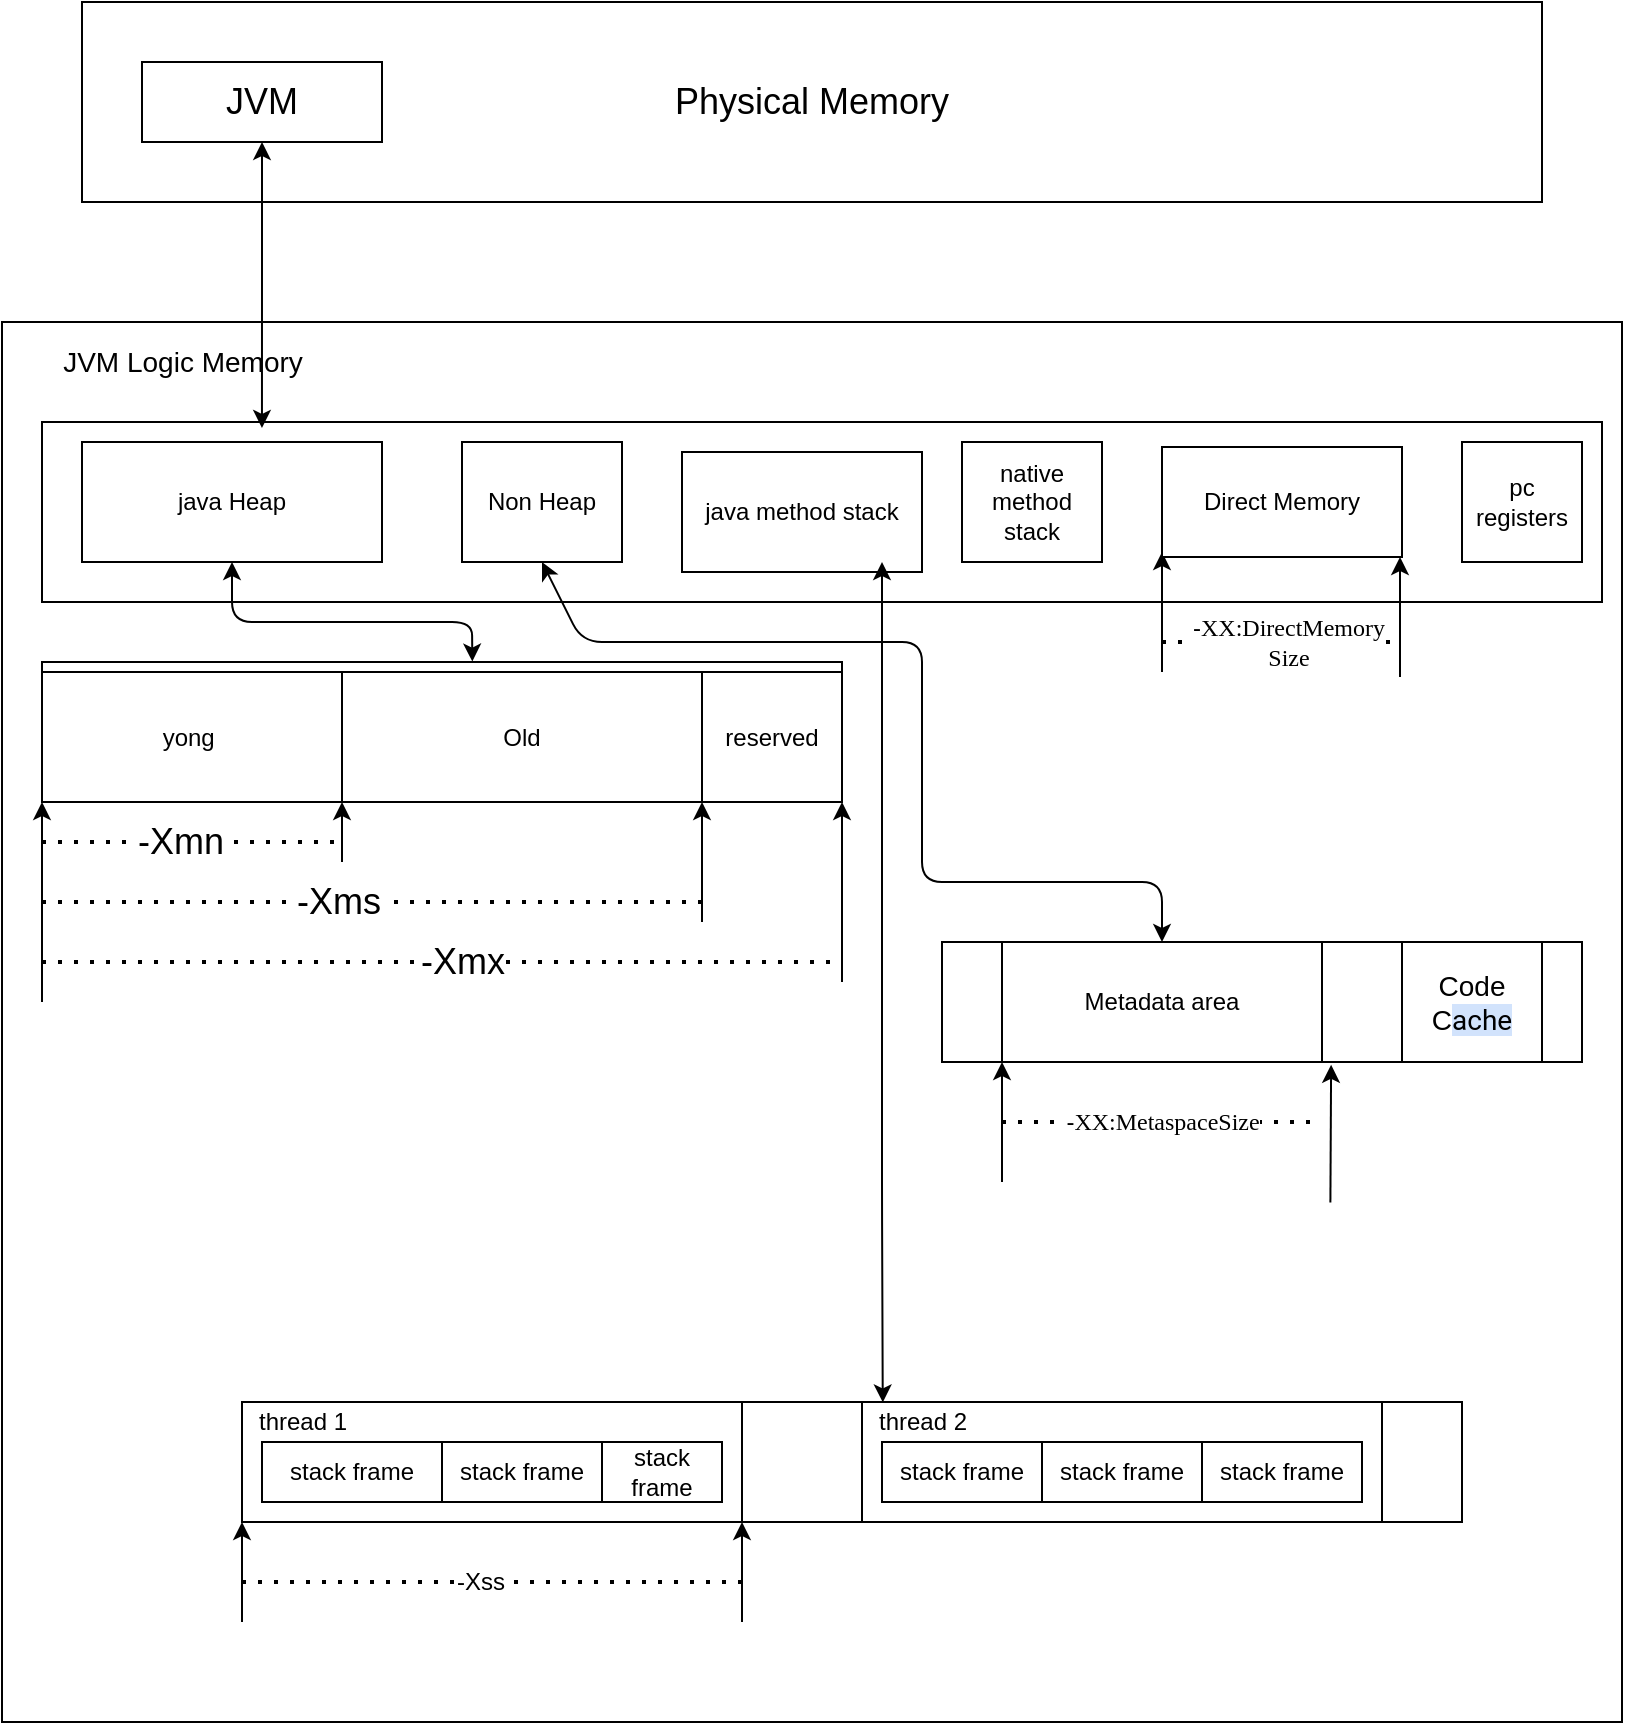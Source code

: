<mxfile version="14.2.2" type="github">
  <diagram id="HMHWYEoRDYEV77XnEjbr" name="Page-1">
    <mxGraphModel dx="1278" dy="491" grid="1" gridSize="10" guides="1" tooltips="1" connect="1" arrows="1" fold="1" page="1" pageScale="1" pageWidth="850" pageHeight="1100" math="0" shadow="0">
      <root>
        <mxCell id="0" />
        <mxCell id="1" parent="0" />
        <mxCell id="Bd0iO2E9fn0XYFr_jrLQ-27" value="" style="rounded=0;whiteSpace=wrap;html=1;" parent="1" vertex="1">
          <mxGeometry x="30" y="300" width="300" height="120" as="geometry" />
        </mxCell>
        <mxCell id="Bd0iO2E9fn0XYFr_jrLQ-26" value="" style="rounded=0;whiteSpace=wrap;html=1;" parent="1" vertex="1">
          <mxGeometry x="30" y="310" width="310" height="120" as="geometry" />
        </mxCell>
        <mxCell id="Bd0iO2E9fn0XYFr_jrLQ-1" value="" style="rounded=0;whiteSpace=wrap;html=1;" parent="1" vertex="1">
          <mxGeometry x="20" y="190" width="810" height="700" as="geometry" />
        </mxCell>
        <mxCell id="Bd0iO2E9fn0XYFr_jrLQ-40" value="" style="rounded=0;whiteSpace=wrap;html=1;" parent="1" vertex="1">
          <mxGeometry x="40" y="240" width="780" height="90" as="geometry" />
        </mxCell>
        <mxCell id="Bd0iO2E9fn0XYFr_jrLQ-41" value="java Heap" style="rounded=0;whiteSpace=wrap;html=1;" parent="1" vertex="1">
          <mxGeometry x="60" y="250" width="150" height="60" as="geometry" />
        </mxCell>
        <mxCell id="Bd0iO2E9fn0XYFr_jrLQ-42" value="Non Heap" style="rounded=0;whiteSpace=wrap;html=1;" parent="1" vertex="1">
          <mxGeometry x="250" y="250" width="80" height="60" as="geometry" />
        </mxCell>
        <mxCell id="Bd0iO2E9fn0XYFr_jrLQ-43" value="java method stack" style="rounded=0;whiteSpace=wrap;html=1;" parent="1" vertex="1">
          <mxGeometry x="360" y="255" width="120" height="60" as="geometry" />
        </mxCell>
        <mxCell id="Bd0iO2E9fn0XYFr_jrLQ-44" value="native method stack" style="rounded=0;whiteSpace=wrap;html=1;" parent="1" vertex="1">
          <mxGeometry x="500" y="250" width="70" height="60" as="geometry" />
        </mxCell>
        <mxCell id="Bd0iO2E9fn0XYFr_jrLQ-45" value="pc registers" style="rounded=0;whiteSpace=wrap;html=1;" parent="1" vertex="1">
          <mxGeometry x="750" y="250" width="60" height="60" as="geometry" />
        </mxCell>
        <mxCell id="Bd0iO2E9fn0XYFr_jrLQ-46" value="" style="rounded=0;whiteSpace=wrap;html=1;" parent="1" vertex="1">
          <mxGeometry x="40" y="360" width="400" height="70" as="geometry" />
        </mxCell>
        <mxCell id="Bd0iO2E9fn0XYFr_jrLQ-49" value="yong&amp;nbsp;" style="rounded=0;whiteSpace=wrap;html=1;" parent="1" vertex="1">
          <mxGeometry x="40" y="365" width="150" height="65" as="geometry" />
        </mxCell>
        <mxCell id="Bd0iO2E9fn0XYFr_jrLQ-50" value="Old" style="rounded=0;whiteSpace=wrap;html=1;" parent="1" vertex="1">
          <mxGeometry x="190" y="365" width="180" height="65" as="geometry" />
        </mxCell>
        <mxCell id="Bd0iO2E9fn0XYFr_jrLQ-56" value="" style="endArrow=none;dashed=1;html=1;dashPattern=1 3;strokeWidth=2;" parent="1" edge="1">
          <mxGeometry width="50" height="50" relative="1" as="geometry">
            <mxPoint x="40" y="510" as="sourcePoint" />
            <mxPoint x="440" y="510" as="targetPoint" />
          </mxGeometry>
        </mxCell>
        <mxCell id="Bd0iO2E9fn0XYFr_jrLQ-61" value="&lt;font style=&quot;font-size: 18px&quot;&gt;-Xmx&lt;/font&gt;" style="edgeLabel;html=1;align=center;verticalAlign=middle;resizable=0;points=[];" parent="Bd0iO2E9fn0XYFr_jrLQ-56" vertex="1" connectable="0">
          <mxGeometry x="-0.143" y="-1" relative="1" as="geometry">
            <mxPoint x="38.67" y="-1" as="offset" />
          </mxGeometry>
        </mxCell>
        <mxCell id="Bd0iO2E9fn0XYFr_jrLQ-57" value="" style="endArrow=none;dashed=1;html=1;dashPattern=1 3;strokeWidth=2;" parent="1" edge="1">
          <mxGeometry width="50" height="50" relative="1" as="geometry">
            <mxPoint x="40" y="480" as="sourcePoint" />
            <mxPoint x="370" y="480" as="targetPoint" />
          </mxGeometry>
        </mxCell>
        <mxCell id="Bd0iO2E9fn0XYFr_jrLQ-59" value="&lt;font style=&quot;font-size: 18px&quot;&gt;-Xms&lt;/font&gt;" style="edgeLabel;html=1;align=center;verticalAlign=middle;resizable=0;points=[];" parent="Bd0iO2E9fn0XYFr_jrLQ-57" vertex="1" connectable="0">
          <mxGeometry x="-0.103" y="-3" relative="1" as="geometry">
            <mxPoint y="-3" as="offset" />
          </mxGeometry>
        </mxCell>
        <mxCell id="Bd0iO2E9fn0XYFr_jrLQ-63" value="" style="endArrow=none;dashed=1;html=1;dashPattern=1 3;strokeWidth=2;" parent="1" edge="1">
          <mxGeometry width="50" height="50" relative="1" as="geometry">
            <mxPoint x="40" y="450" as="sourcePoint" />
            <mxPoint x="190" y="450" as="targetPoint" />
          </mxGeometry>
        </mxCell>
        <mxCell id="Bd0iO2E9fn0XYFr_jrLQ-64" value="&lt;font style=&quot;font-size: 18px&quot;&gt;-Xmn&lt;/font&gt;" style="edgeLabel;html=1;align=center;verticalAlign=middle;resizable=0;points=[];" parent="Bd0iO2E9fn0XYFr_jrLQ-63" vertex="1" connectable="0">
          <mxGeometry x="-0.103" y="-3" relative="1" as="geometry">
            <mxPoint x="1" y="-3" as="offset" />
          </mxGeometry>
        </mxCell>
        <mxCell id="Bd0iO2E9fn0XYFr_jrLQ-65" value="" style="endArrow=classic;html=1;entryX=0;entryY=1;entryDx=0;entryDy=0;" parent="1" target="Bd0iO2E9fn0XYFr_jrLQ-46" edge="1">
          <mxGeometry width="50" height="50" relative="1" as="geometry">
            <mxPoint x="40" y="530" as="sourcePoint" />
            <mxPoint x="100" y="525" as="targetPoint" />
          </mxGeometry>
        </mxCell>
        <mxCell id="Bd0iO2E9fn0XYFr_jrLQ-66" value="" style="endArrow=classic;html=1;" parent="1" edge="1">
          <mxGeometry width="50" height="50" relative="1" as="geometry">
            <mxPoint x="440" y="520" as="sourcePoint" />
            <mxPoint x="440" y="430" as="targetPoint" />
          </mxGeometry>
        </mxCell>
        <mxCell id="Bd0iO2E9fn0XYFr_jrLQ-67" value="" style="endArrow=classic;html=1;" parent="1" edge="1">
          <mxGeometry width="50" height="50" relative="1" as="geometry">
            <mxPoint x="370" y="490" as="sourcePoint" />
            <mxPoint x="370" y="430" as="targetPoint" />
          </mxGeometry>
        </mxCell>
        <mxCell id="Bd0iO2E9fn0XYFr_jrLQ-68" value="" style="endArrow=classic;html=1;entryX=0;entryY=1;entryDx=0;entryDy=0;" parent="1" target="Bd0iO2E9fn0XYFr_jrLQ-50" edge="1">
          <mxGeometry width="50" height="50" relative="1" as="geometry">
            <mxPoint x="190" y="460" as="sourcePoint" />
            <mxPoint x="190" y="420" as="targetPoint" />
          </mxGeometry>
        </mxCell>
        <mxCell id="Bd0iO2E9fn0XYFr_jrLQ-69" value="" style="rounded=0;whiteSpace=wrap;html=1;" parent="1" vertex="1">
          <mxGeometry x="490" y="500" width="320" height="60" as="geometry" />
        </mxCell>
        <mxCell id="Bd0iO2E9fn0XYFr_jrLQ-73" value="" style="endArrow=classic;startArrow=classic;html=1;entryX=0.5;entryY=1;entryDx=0;entryDy=0;exitX=0.5;exitY=0;exitDx=0;exitDy=0;" parent="1" source="Bd0iO2E9fn0XYFr_jrLQ-75" target="Bd0iO2E9fn0XYFr_jrLQ-42" edge="1">
          <mxGeometry width="50" height="50" relative="1" as="geometry">
            <mxPoint x="500" y="570" as="sourcePoint" />
            <mxPoint x="450" y="320" as="targetPoint" />
            <Array as="points">
              <mxPoint x="600" y="470" />
              <mxPoint x="480" y="470" />
              <mxPoint x="480" y="350" />
              <mxPoint x="410" y="350" />
              <mxPoint x="310" y="350" />
            </Array>
          </mxGeometry>
        </mxCell>
        <mxCell id="Bd0iO2E9fn0XYFr_jrLQ-74" value="" style="endArrow=classic;startArrow=classic;html=1;entryX=0.5;entryY=1;entryDx=0;entryDy=0;exitX=0.362;exitY=-0.08;exitDx=0;exitDy=0;exitPerimeter=0;" parent="1" source="Bd0iO2E9fn0XYFr_jrLQ-50" target="Bd0iO2E9fn0XYFr_jrLQ-41" edge="1">
          <mxGeometry width="50" height="50" relative="1" as="geometry">
            <mxPoint x="516.5" y="623" as="sourcePoint" />
            <mxPoint x="270" y="320" as="targetPoint" />
            <Array as="points">
              <mxPoint x="255" y="340" />
              <mxPoint x="190" y="340" />
              <mxPoint x="135" y="340" />
            </Array>
          </mxGeometry>
        </mxCell>
        <mxCell id="Bd0iO2E9fn0XYFr_jrLQ-75" value="Metadata&amp;nbsp;area" style="rounded=0;whiteSpace=wrap;html=1;" parent="1" vertex="1">
          <mxGeometry x="520" y="500" width="160" height="60" as="geometry" />
        </mxCell>
        <mxCell id="Bd0iO2E9fn0XYFr_jrLQ-77" value="" style="endArrow=classic;html=1;entryX=0;entryY=1;entryDx=0;entryDy=0;" parent="1" edge="1">
          <mxGeometry width="50" height="50" relative="1" as="geometry">
            <mxPoint x="520" y="620" as="sourcePoint" />
            <mxPoint x="520" y="560" as="targetPoint" />
          </mxGeometry>
        </mxCell>
        <mxCell id="Bd0iO2E9fn0XYFr_jrLQ-78" value="" style="endArrow=classic;html=1;entryX=0.608;entryY=1.023;entryDx=0;entryDy=0;entryPerimeter=0;exitX=0.82;exitY=0.629;exitDx=0;exitDy=0;exitPerimeter=0;" parent="1" source="Bd0iO2E9fn0XYFr_jrLQ-1" target="Bd0iO2E9fn0XYFr_jrLQ-69" edge="1">
          <mxGeometry width="50" height="50" relative="1" as="geometry">
            <mxPoint x="709" y="620" as="sourcePoint" />
            <mxPoint x="709" y="560" as="targetPoint" />
            <Array as="points" />
          </mxGeometry>
        </mxCell>
        <mxCell id="Bd0iO2E9fn0XYFr_jrLQ-79" value="" style="endArrow=none;dashed=1;html=1;dashPattern=1 3;strokeWidth=2;" parent="1" edge="1">
          <mxGeometry width="50" height="50" relative="1" as="geometry">
            <mxPoint x="520" y="590" as="sourcePoint" />
            <mxPoint x="680" y="590" as="targetPoint" />
          </mxGeometry>
        </mxCell>
        <mxCell id="Bd0iO2E9fn0XYFr_jrLQ-80" value="&lt;font&gt;&lt;font style=&quot;font-size: 12px&quot;&gt;-&lt;span style=&quot;background-color: rgba(0 , 0 , 0 , 0) ; font-family: &amp;#34;microsoft yahei&amp;#34; , &amp;#34;stxihei&amp;#34; ; text-align: left&quot;&gt;XX:MetaspaceSize&lt;/span&gt;&lt;/font&gt;&lt;br&gt;&lt;/font&gt;" style="edgeLabel;html=1;align=center;verticalAlign=middle;resizable=0;points=[];" parent="Bd0iO2E9fn0XYFr_jrLQ-79" vertex="1" connectable="0">
          <mxGeometry x="-0.143" y="-1" relative="1" as="geometry">
            <mxPoint x="11.33" y="-1" as="offset" />
          </mxGeometry>
        </mxCell>
        <mxCell id="Bd0iO2E9fn0XYFr_jrLQ-81" value="" style="rounded=0;whiteSpace=wrap;html=1;" parent="1" vertex="1">
          <mxGeometry x="140" y="730" width="610" height="60" as="geometry" />
        </mxCell>
        <mxCell id="Bd0iO2E9fn0XYFr_jrLQ-82" value="" style="endArrow=classic;startArrow=classic;html=1;exitX=0.173;exitY=0.01;exitDx=0;exitDy=0;exitPerimeter=0;" parent="1" source="Bd0iO2E9fn0XYFr_jrLQ-90" edge="1">
          <mxGeometry width="50" height="50" relative="1" as="geometry">
            <mxPoint x="510" y="580" as="sourcePoint" />
            <mxPoint x="460" y="310" as="targetPoint" />
            <Array as="points">
              <mxPoint x="460" y="630" />
              <mxPoint x="460" y="310" />
            </Array>
          </mxGeometry>
        </mxCell>
        <mxCell id="Bd0iO2E9fn0XYFr_jrLQ-83" value="" style="rounded=0;whiteSpace=wrap;html=1;" parent="1" vertex="1">
          <mxGeometry x="140" y="730" width="250" height="60" as="geometry" />
        </mxCell>
        <mxCell id="Bd0iO2E9fn0XYFr_jrLQ-86" value="reserved" style="rounded=0;whiteSpace=wrap;html=1;" parent="1" vertex="1">
          <mxGeometry x="370" y="365" width="70" height="65" as="geometry" />
        </mxCell>
        <mxCell id="Bd0iO2E9fn0XYFr_jrLQ-88" value="" style="rounded=0;whiteSpace=wrap;html=1;" parent="1" vertex="1">
          <mxGeometry x="450" y="730" width="260" height="60" as="geometry" />
        </mxCell>
        <mxCell id="Bd0iO2E9fn0XYFr_jrLQ-89" value="&lt;font style=&quot;font-size: 12px&quot;&gt;thread 1&lt;br&gt;&lt;/font&gt;" style="text;html=1;resizable=0;autosize=1;align=center;verticalAlign=middle;points=[];fillColor=none;strokeColor=none;rounded=0;" parent="1" vertex="1">
          <mxGeometry x="140" y="730" width="60" height="20" as="geometry" />
        </mxCell>
        <mxCell id="Bd0iO2E9fn0XYFr_jrLQ-90" value="&lt;font style=&quot;font-size: 12px&quot;&gt;thread 2&lt;br&gt;&lt;/font&gt;" style="text;html=1;resizable=0;autosize=1;align=center;verticalAlign=middle;points=[];fillColor=none;strokeColor=none;rounded=0;" parent="1" vertex="1">
          <mxGeometry x="450" y="730" width="60" height="20" as="geometry" />
        </mxCell>
        <mxCell id="Bd0iO2E9fn0XYFr_jrLQ-91" value="stack frame" style="rounded=0;whiteSpace=wrap;html=1;" parent="1" vertex="1">
          <mxGeometry x="150" y="750" width="90" height="30" as="geometry" />
        </mxCell>
        <mxCell id="Bd0iO2E9fn0XYFr_jrLQ-92" value="stack frame" style="rounded=0;whiteSpace=wrap;html=1;" parent="1" vertex="1">
          <mxGeometry x="240" y="750" width="80" height="30" as="geometry" />
        </mxCell>
        <mxCell id="Bd0iO2E9fn0XYFr_jrLQ-93" value="stack frame" style="rounded=0;whiteSpace=wrap;html=1;" parent="1" vertex="1">
          <mxGeometry x="320" y="750" width="60" height="30" as="geometry" />
        </mxCell>
        <mxCell id="Bd0iO2E9fn0XYFr_jrLQ-94" value="stack frame" style="rounded=0;whiteSpace=wrap;html=1;" parent="1" vertex="1">
          <mxGeometry x="460" y="750" width="80" height="30" as="geometry" />
        </mxCell>
        <mxCell id="Bd0iO2E9fn0XYFr_jrLQ-95" value="stack frame" style="rounded=0;whiteSpace=wrap;html=1;" parent="1" vertex="1">
          <mxGeometry x="540" y="750" width="80" height="30" as="geometry" />
        </mxCell>
        <mxCell id="Bd0iO2E9fn0XYFr_jrLQ-97" value="stack frame" style="rounded=0;whiteSpace=wrap;html=1;" parent="1" vertex="1">
          <mxGeometry x="620" y="750" width="80" height="30" as="geometry" />
        </mxCell>
        <mxCell id="Bd0iO2E9fn0XYFr_jrLQ-98" value="" style="endArrow=classic;html=1;entryX=0;entryY=1;entryDx=0;entryDy=0;" parent="1" edge="1">
          <mxGeometry width="50" height="50" relative="1" as="geometry">
            <mxPoint x="140" y="840" as="sourcePoint" />
            <mxPoint x="140" y="790" as="targetPoint" />
          </mxGeometry>
        </mxCell>
        <mxCell id="Bd0iO2E9fn0XYFr_jrLQ-99" value="" style="endArrow=classic;html=1;entryX=0;entryY=1;entryDx=0;entryDy=0;" parent="1" edge="1">
          <mxGeometry width="50" height="50" relative="1" as="geometry">
            <mxPoint x="390" y="840" as="sourcePoint" />
            <mxPoint x="390" y="790" as="targetPoint" />
          </mxGeometry>
        </mxCell>
        <mxCell id="Bd0iO2E9fn0XYFr_jrLQ-100" value="" style="endArrow=none;dashed=1;html=1;dashPattern=1 3;strokeWidth=2;" parent="1" edge="1">
          <mxGeometry width="50" height="50" relative="1" as="geometry">
            <mxPoint x="140" y="820" as="sourcePoint" />
            <mxPoint x="390" y="820" as="targetPoint" />
          </mxGeometry>
        </mxCell>
        <mxCell id="Bd0iO2E9fn0XYFr_jrLQ-101" value="&lt;font&gt;&lt;span style=&quot;font-size: 12px&quot;&gt;-Xss&lt;/span&gt;&lt;br&gt;&lt;/font&gt;" style="edgeLabel;html=1;align=center;verticalAlign=middle;resizable=0;points=[];" parent="Bd0iO2E9fn0XYFr_jrLQ-100" vertex="1" connectable="0">
          <mxGeometry x="-0.143" y="-1" relative="1" as="geometry">
            <mxPoint x="11.33" y="-1" as="offset" />
          </mxGeometry>
        </mxCell>
        <mxCell id="qc9pPUHVI17w367efSkC-4" value="" style="endArrow=none;dashed=1;html=1;dashPattern=1 3;strokeWidth=2;" parent="1" edge="1">
          <mxGeometry width="50" height="50" relative="1" as="geometry">
            <mxPoint x="600" y="350" as="sourcePoint" />
            <mxPoint x="720" y="350" as="targetPoint" />
          </mxGeometry>
        </mxCell>
        <mxCell id="qc9pPUHVI17w367efSkC-5" value="&lt;font&gt;&lt;font style=&quot;font-size: 12px&quot;&gt;-&lt;span style=&quot;background-color: rgba(0 , 0 , 0 , 0) ; font-family: &amp;#34;microsoft yahei&amp;#34; , &amp;#34;stxihei&amp;#34; ; text-align: left&quot;&gt;XX:DirectMemory&lt;br&gt;Size&lt;/span&gt;&lt;/font&gt;&lt;br&gt;&lt;/font&gt;" style="edgeLabel;html=1;align=center;verticalAlign=middle;resizable=0;points=[];" parent="qc9pPUHVI17w367efSkC-4" vertex="1" connectable="0">
          <mxGeometry x="-0.143" y="-1" relative="1" as="geometry">
            <mxPoint x="11.33" y="-1" as="offset" />
          </mxGeometry>
        </mxCell>
        <mxCell id="2sGPP1fUldHjdftS-RED-1" value="&lt;font style=&quot;font-size: 18px&quot;&gt;Physical Memory&lt;/font&gt;" style="rounded=0;whiteSpace=wrap;html=1;" parent="1" vertex="1">
          <mxGeometry x="60" y="30" width="730" height="100" as="geometry" />
        </mxCell>
        <mxCell id="2sGPP1fUldHjdftS-RED-2" value="&lt;font style=&quot;font-size: 18px&quot;&gt;JVM&lt;/font&gt;" style="rounded=0;whiteSpace=wrap;html=1;" parent="1" vertex="1">
          <mxGeometry x="90" y="60" width="120" height="40" as="geometry" />
        </mxCell>
        <mxCell id="qc9pPUHVI17w367efSkC-6" value="" style="endArrow=classic;html=1;entryX=0;entryY=1;entryDx=0;entryDy=0;" parent="1" edge="1">
          <mxGeometry width="50" height="50" relative="1" as="geometry">
            <mxPoint x="600" y="365" as="sourcePoint" />
            <mxPoint x="600" y="305" as="targetPoint" />
          </mxGeometry>
        </mxCell>
        <mxCell id="qc9pPUHVI17w367efSkC-7" value="" style="endArrow=classic;html=1;entryX=0;entryY=1;entryDx=0;entryDy=0;" parent="1" edge="1">
          <mxGeometry width="50" height="50" relative="1" as="geometry">
            <mxPoint x="719" y="367.5" as="sourcePoint" />
            <mxPoint x="719" y="307.5" as="targetPoint" />
          </mxGeometry>
        </mxCell>
        <mxCell id="2sGPP1fUldHjdftS-RED-4" value="&lt;div&gt;&lt;font style=&quot;font-size: 14px&quot;&gt;&lt;span&gt;Code C&lt;/span&gt;&lt;font face=&quot;Roboto, RobotoDraft, Helvetica, Arial, sans-serif&quot;&gt;&lt;span style=&quot;background-color: rgb(210 , 227 , 252)&quot;&gt;ache&lt;/span&gt;&lt;/font&gt;&lt;/font&gt;&lt;/div&gt;" style="rounded=0;whiteSpace=wrap;html=1;" parent="1" vertex="1">
          <mxGeometry x="720" y="500" width="70" height="60" as="geometry" />
        </mxCell>
        <mxCell id="2sGPP1fUldHjdftS-RED-5" value="" style="endArrow=classic;startArrow=classic;html=1;exitX=0.141;exitY=0.033;exitDx=0;exitDy=0;exitPerimeter=0;" parent="1" source="Bd0iO2E9fn0XYFr_jrLQ-40" edge="1">
          <mxGeometry width="50" height="50" relative="1" as="geometry">
            <mxPoint x="150" y="170" as="sourcePoint" />
            <mxPoint x="150" y="100" as="targetPoint" />
            <Array as="points">
              <mxPoint x="150" y="150" />
              <mxPoint x="150" y="100" />
            </Array>
          </mxGeometry>
        </mxCell>
        <mxCell id="_GtwI5-NpojnnqZlY6Fl-1" value="Direct Memory" style="rounded=0;whiteSpace=wrap;html=1;" vertex="1" parent="1">
          <mxGeometry x="600" y="252.5" width="120" height="55" as="geometry" />
        </mxCell>
        <mxCell id="_GtwI5-NpojnnqZlY6Fl-2" value="&lt;span style=&quot;font-size: 14px&quot;&gt;JVM Logic Memory&lt;/span&gt;" style="text;html=1;resizable=0;autosize=1;align=center;verticalAlign=middle;points=[];fillColor=none;strokeColor=none;rounded=0;" vertex="1" parent="1">
          <mxGeometry x="40" y="200" width="140" height="20" as="geometry" />
        </mxCell>
      </root>
    </mxGraphModel>
  </diagram>
</mxfile>
